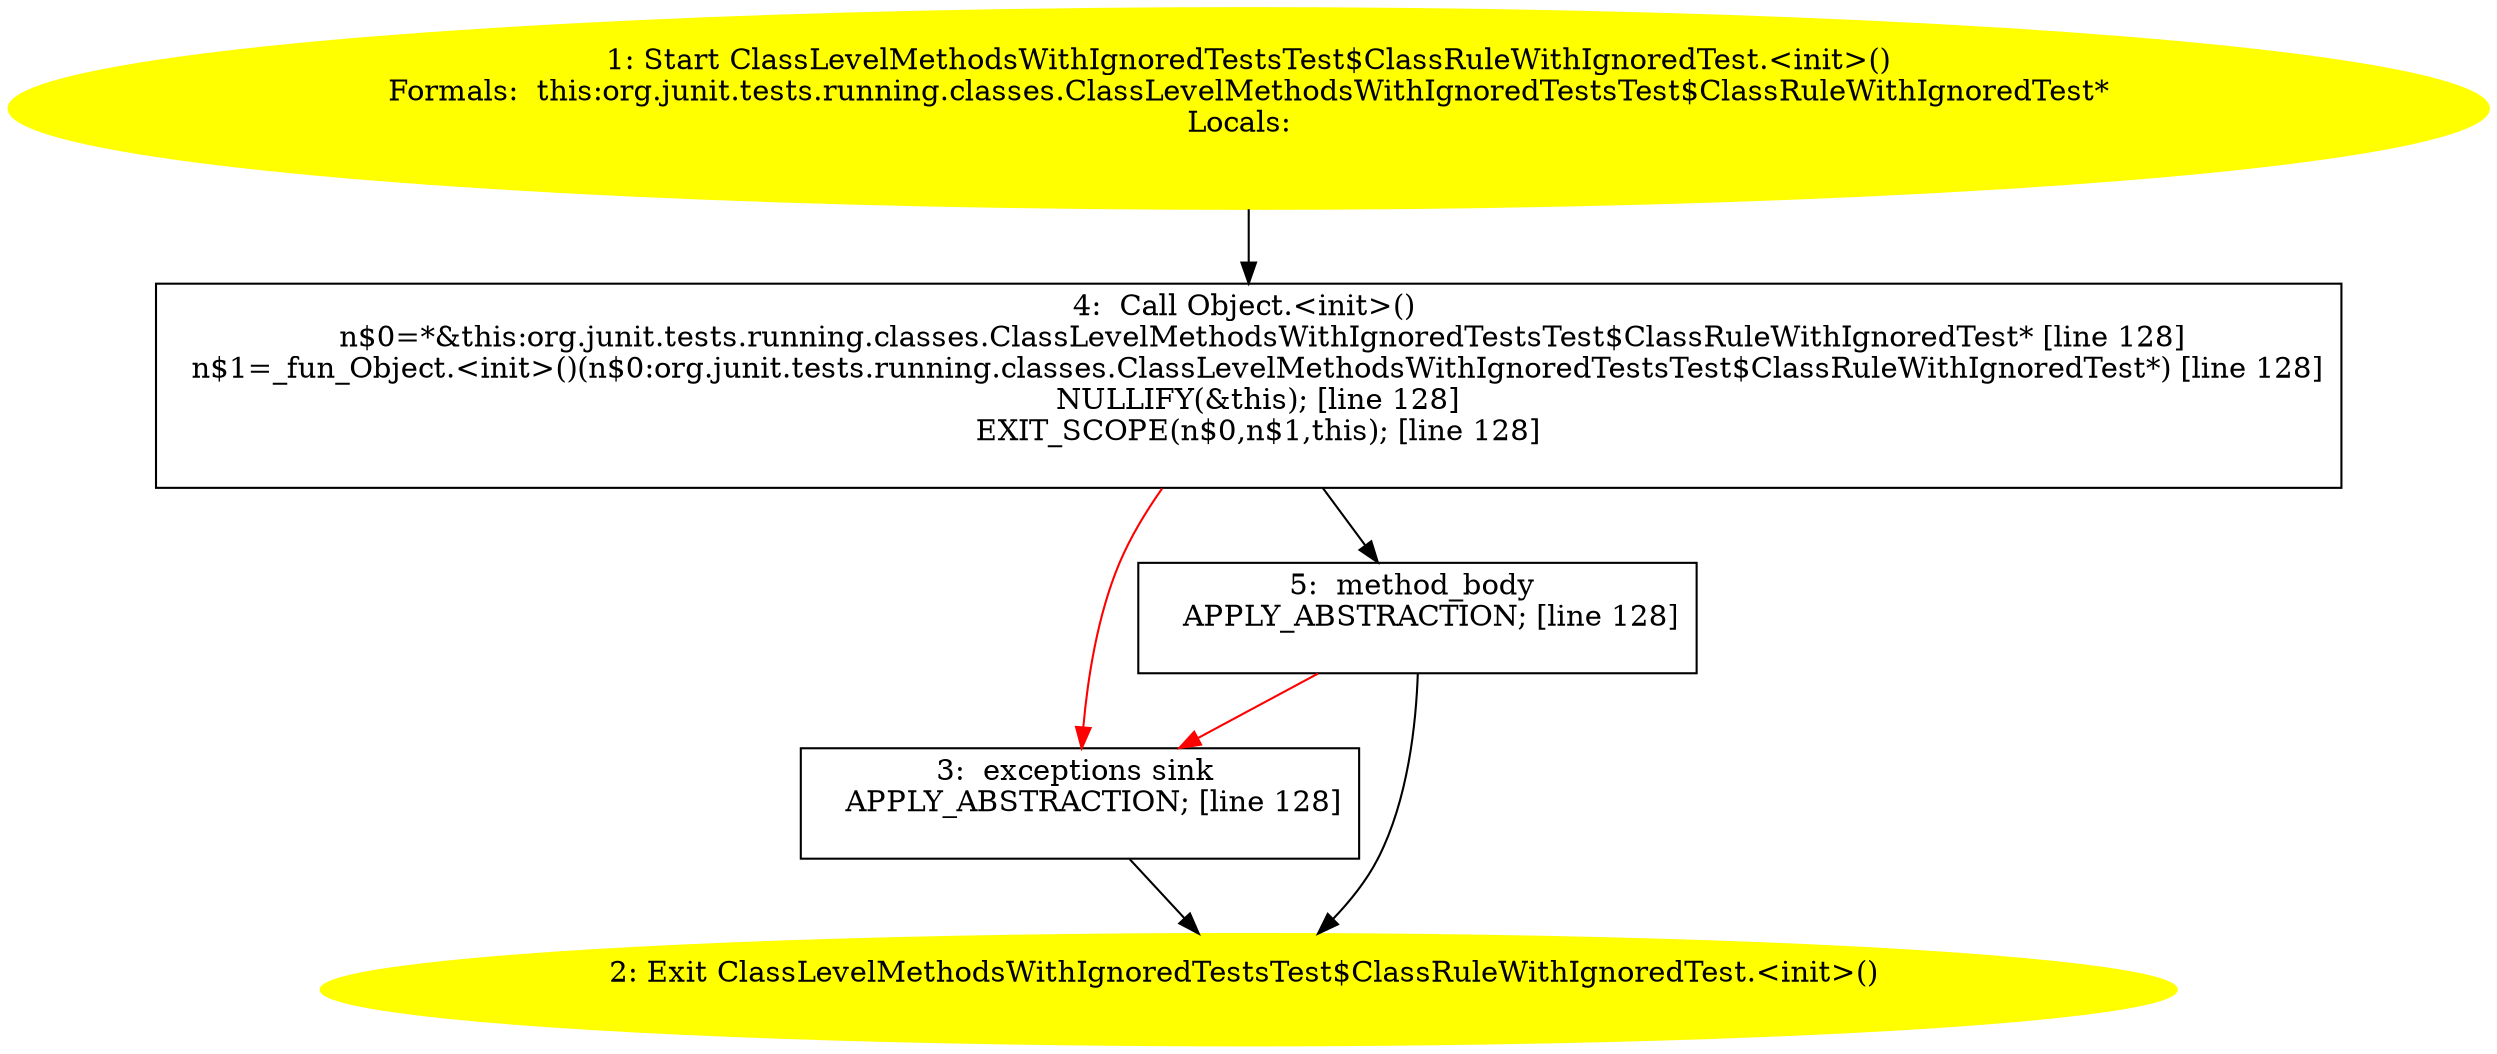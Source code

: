 /* @generated */
digraph cfg {
"org.junit.tests.running.classes.ClassLevelMethodsWithIgnoredTestsTest$ClassRuleWithIgnoredTest.<init.8fc8a252479aa6fa89151bdfdaa9a1ba_1" [label="1: Start ClassLevelMethodsWithIgnoredTestsTest$ClassRuleWithIgnoredTest.<init>()\nFormals:  this:org.junit.tests.running.classes.ClassLevelMethodsWithIgnoredTestsTest$ClassRuleWithIgnoredTest*\nLocals:  \n  " color=yellow style=filled]
	

	 "org.junit.tests.running.classes.ClassLevelMethodsWithIgnoredTestsTest$ClassRuleWithIgnoredTest.<init.8fc8a252479aa6fa89151bdfdaa9a1ba_1" -> "org.junit.tests.running.classes.ClassLevelMethodsWithIgnoredTestsTest$ClassRuleWithIgnoredTest.<init.8fc8a252479aa6fa89151bdfdaa9a1ba_4" ;
"org.junit.tests.running.classes.ClassLevelMethodsWithIgnoredTestsTest$ClassRuleWithIgnoredTest.<init.8fc8a252479aa6fa89151bdfdaa9a1ba_2" [label="2: Exit ClassLevelMethodsWithIgnoredTestsTest$ClassRuleWithIgnoredTest.<init>() \n  " color=yellow style=filled]
	

"org.junit.tests.running.classes.ClassLevelMethodsWithIgnoredTestsTest$ClassRuleWithIgnoredTest.<init.8fc8a252479aa6fa89151bdfdaa9a1ba_3" [label="3:  exceptions sink \n   APPLY_ABSTRACTION; [line 128]\n " shape="box"]
	

	 "org.junit.tests.running.classes.ClassLevelMethodsWithIgnoredTestsTest$ClassRuleWithIgnoredTest.<init.8fc8a252479aa6fa89151bdfdaa9a1ba_3" -> "org.junit.tests.running.classes.ClassLevelMethodsWithIgnoredTestsTest$ClassRuleWithIgnoredTest.<init.8fc8a252479aa6fa89151bdfdaa9a1ba_2" ;
"org.junit.tests.running.classes.ClassLevelMethodsWithIgnoredTestsTest$ClassRuleWithIgnoredTest.<init.8fc8a252479aa6fa89151bdfdaa9a1ba_4" [label="4:  Call Object.<init>() \n   n$0=*&this:org.junit.tests.running.classes.ClassLevelMethodsWithIgnoredTestsTest$ClassRuleWithIgnoredTest* [line 128]\n  n$1=_fun_Object.<init>()(n$0:org.junit.tests.running.classes.ClassLevelMethodsWithIgnoredTestsTest$ClassRuleWithIgnoredTest*) [line 128]\n  NULLIFY(&this); [line 128]\n  EXIT_SCOPE(n$0,n$1,this); [line 128]\n " shape="box"]
	

	 "org.junit.tests.running.classes.ClassLevelMethodsWithIgnoredTestsTest$ClassRuleWithIgnoredTest.<init.8fc8a252479aa6fa89151bdfdaa9a1ba_4" -> "org.junit.tests.running.classes.ClassLevelMethodsWithIgnoredTestsTest$ClassRuleWithIgnoredTest.<init.8fc8a252479aa6fa89151bdfdaa9a1ba_5" ;
	 "org.junit.tests.running.classes.ClassLevelMethodsWithIgnoredTestsTest$ClassRuleWithIgnoredTest.<init.8fc8a252479aa6fa89151bdfdaa9a1ba_4" -> "org.junit.tests.running.classes.ClassLevelMethodsWithIgnoredTestsTest$ClassRuleWithIgnoredTest.<init.8fc8a252479aa6fa89151bdfdaa9a1ba_3" [color="red" ];
"org.junit.tests.running.classes.ClassLevelMethodsWithIgnoredTestsTest$ClassRuleWithIgnoredTest.<init.8fc8a252479aa6fa89151bdfdaa9a1ba_5" [label="5:  method_body \n   APPLY_ABSTRACTION; [line 128]\n " shape="box"]
	

	 "org.junit.tests.running.classes.ClassLevelMethodsWithIgnoredTestsTest$ClassRuleWithIgnoredTest.<init.8fc8a252479aa6fa89151bdfdaa9a1ba_5" -> "org.junit.tests.running.classes.ClassLevelMethodsWithIgnoredTestsTest$ClassRuleWithIgnoredTest.<init.8fc8a252479aa6fa89151bdfdaa9a1ba_2" ;
	 "org.junit.tests.running.classes.ClassLevelMethodsWithIgnoredTestsTest$ClassRuleWithIgnoredTest.<init.8fc8a252479aa6fa89151bdfdaa9a1ba_5" -> "org.junit.tests.running.classes.ClassLevelMethodsWithIgnoredTestsTest$ClassRuleWithIgnoredTest.<init.8fc8a252479aa6fa89151bdfdaa9a1ba_3" [color="red" ];
}
